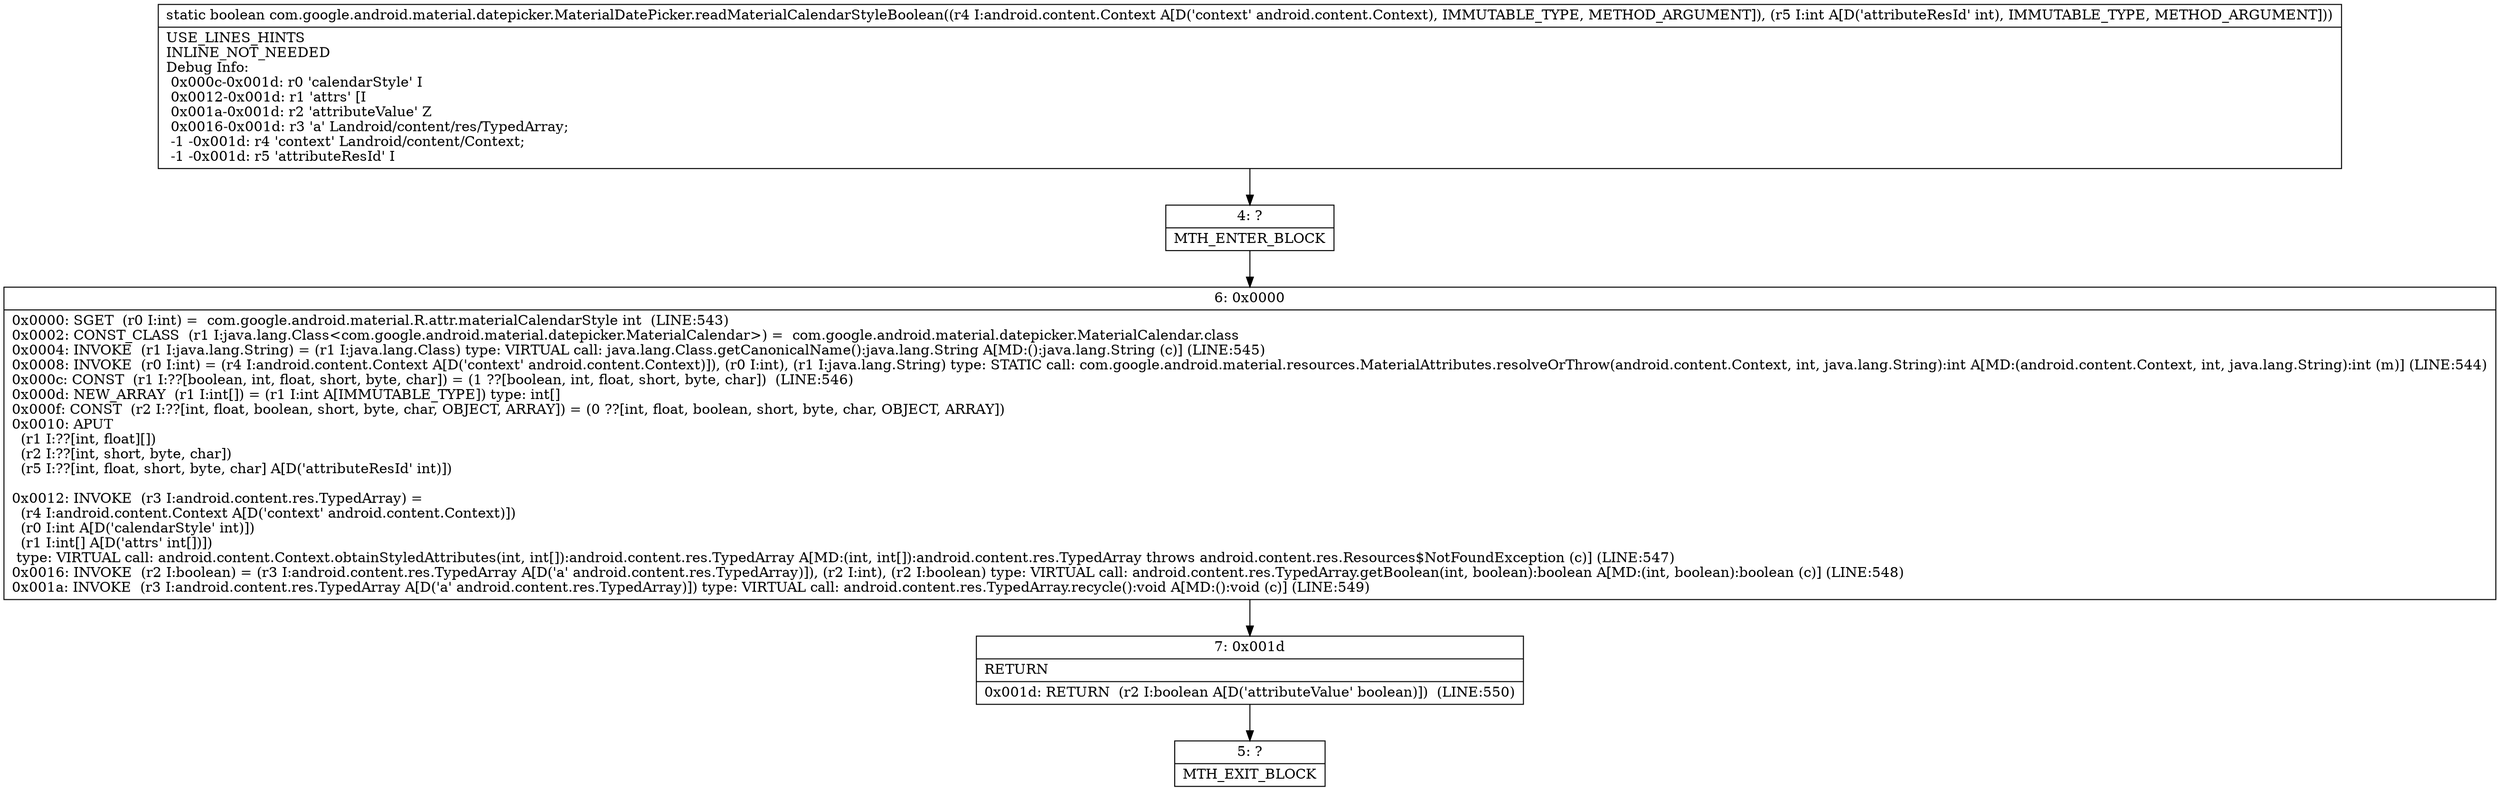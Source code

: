 digraph "CFG forcom.google.android.material.datepicker.MaterialDatePicker.readMaterialCalendarStyleBoolean(Landroid\/content\/Context;I)Z" {
Node_4 [shape=record,label="{4\:\ ?|MTH_ENTER_BLOCK\l}"];
Node_6 [shape=record,label="{6\:\ 0x0000|0x0000: SGET  (r0 I:int) =  com.google.android.material.R.attr.materialCalendarStyle int  (LINE:543)\l0x0002: CONST_CLASS  (r1 I:java.lang.Class\<com.google.android.material.datepicker.MaterialCalendar\>) =  com.google.android.material.datepicker.MaterialCalendar.class \l0x0004: INVOKE  (r1 I:java.lang.String) = (r1 I:java.lang.Class) type: VIRTUAL call: java.lang.Class.getCanonicalName():java.lang.String A[MD:():java.lang.String (c)] (LINE:545)\l0x0008: INVOKE  (r0 I:int) = (r4 I:android.content.Context A[D('context' android.content.Context)]), (r0 I:int), (r1 I:java.lang.String) type: STATIC call: com.google.android.material.resources.MaterialAttributes.resolveOrThrow(android.content.Context, int, java.lang.String):int A[MD:(android.content.Context, int, java.lang.String):int (m)] (LINE:544)\l0x000c: CONST  (r1 I:??[boolean, int, float, short, byte, char]) = (1 ??[boolean, int, float, short, byte, char])  (LINE:546)\l0x000d: NEW_ARRAY  (r1 I:int[]) = (r1 I:int A[IMMUTABLE_TYPE]) type: int[] \l0x000f: CONST  (r2 I:??[int, float, boolean, short, byte, char, OBJECT, ARRAY]) = (0 ??[int, float, boolean, short, byte, char, OBJECT, ARRAY]) \l0x0010: APUT  \l  (r1 I:??[int, float][])\l  (r2 I:??[int, short, byte, char])\l  (r5 I:??[int, float, short, byte, char] A[D('attributeResId' int)])\l \l0x0012: INVOKE  (r3 I:android.content.res.TypedArray) = \l  (r4 I:android.content.Context A[D('context' android.content.Context)])\l  (r0 I:int A[D('calendarStyle' int)])\l  (r1 I:int[] A[D('attrs' int[])])\l type: VIRTUAL call: android.content.Context.obtainStyledAttributes(int, int[]):android.content.res.TypedArray A[MD:(int, int[]):android.content.res.TypedArray throws android.content.res.Resources$NotFoundException (c)] (LINE:547)\l0x0016: INVOKE  (r2 I:boolean) = (r3 I:android.content.res.TypedArray A[D('a' android.content.res.TypedArray)]), (r2 I:int), (r2 I:boolean) type: VIRTUAL call: android.content.res.TypedArray.getBoolean(int, boolean):boolean A[MD:(int, boolean):boolean (c)] (LINE:548)\l0x001a: INVOKE  (r3 I:android.content.res.TypedArray A[D('a' android.content.res.TypedArray)]) type: VIRTUAL call: android.content.res.TypedArray.recycle():void A[MD:():void (c)] (LINE:549)\l}"];
Node_7 [shape=record,label="{7\:\ 0x001d|RETURN\l|0x001d: RETURN  (r2 I:boolean A[D('attributeValue' boolean)])  (LINE:550)\l}"];
Node_5 [shape=record,label="{5\:\ ?|MTH_EXIT_BLOCK\l}"];
MethodNode[shape=record,label="{static boolean com.google.android.material.datepicker.MaterialDatePicker.readMaterialCalendarStyleBoolean((r4 I:android.content.Context A[D('context' android.content.Context), IMMUTABLE_TYPE, METHOD_ARGUMENT]), (r5 I:int A[D('attributeResId' int), IMMUTABLE_TYPE, METHOD_ARGUMENT]))  | USE_LINES_HINTS\lINLINE_NOT_NEEDED\lDebug Info:\l  0x000c\-0x001d: r0 'calendarStyle' I\l  0x0012\-0x001d: r1 'attrs' [I\l  0x001a\-0x001d: r2 'attributeValue' Z\l  0x0016\-0x001d: r3 'a' Landroid\/content\/res\/TypedArray;\l  \-1 \-0x001d: r4 'context' Landroid\/content\/Context;\l  \-1 \-0x001d: r5 'attributeResId' I\l}"];
MethodNode -> Node_4;Node_4 -> Node_6;
Node_6 -> Node_7;
Node_7 -> Node_5;
}

